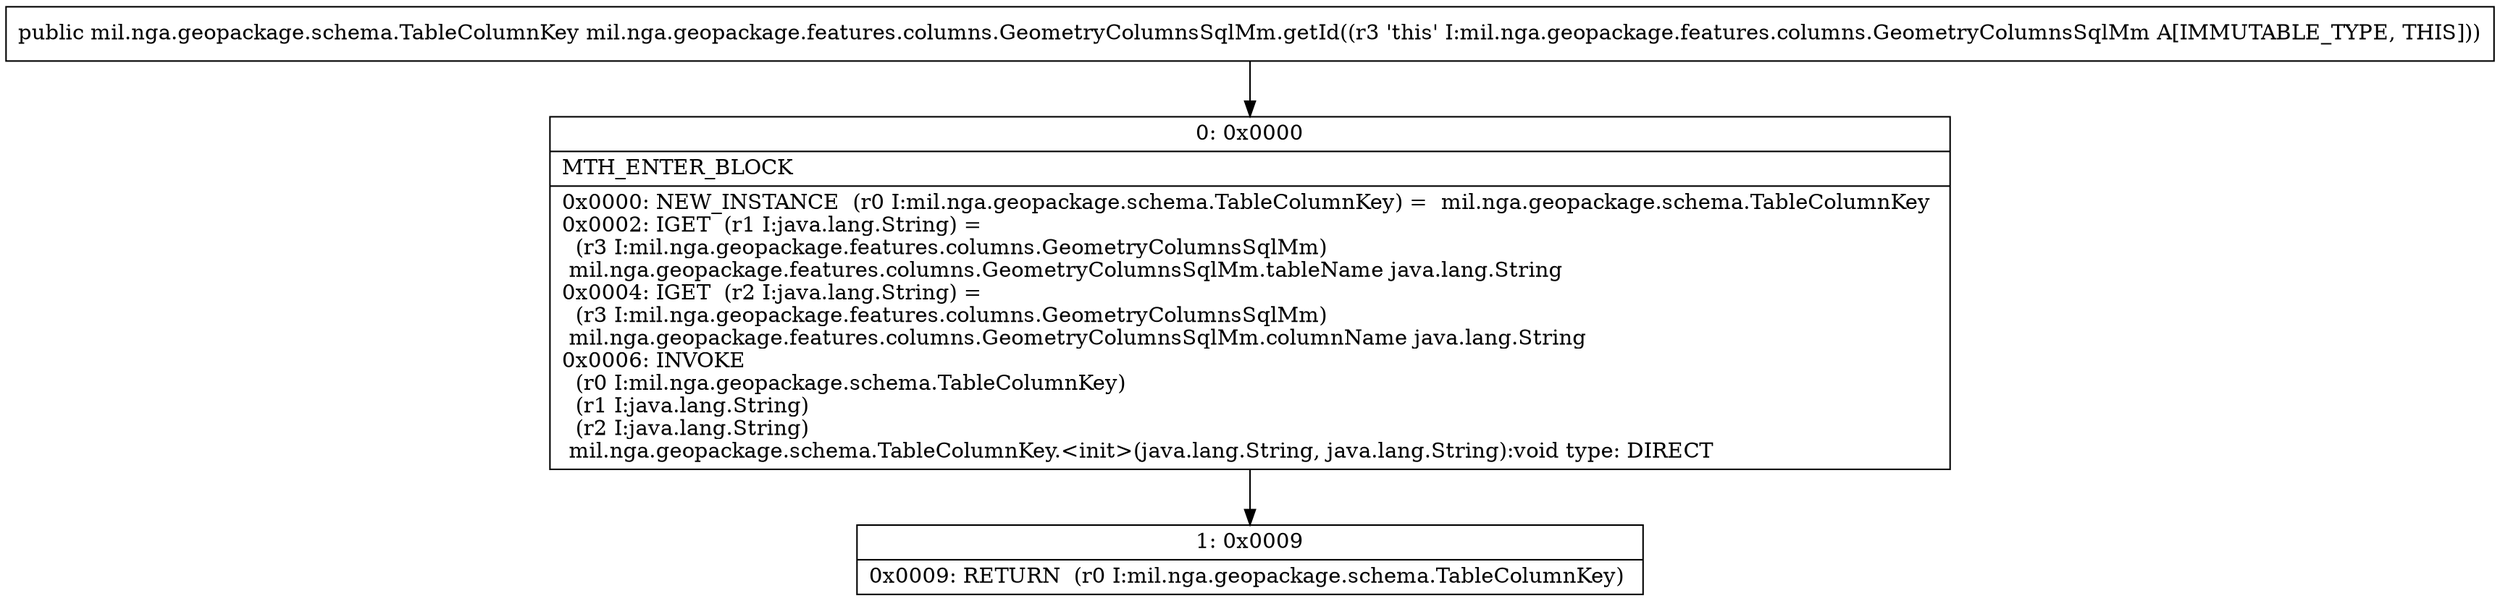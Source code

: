 digraph "CFG formil.nga.geopackage.features.columns.GeometryColumnsSqlMm.getId()Lmil\/nga\/geopackage\/schema\/TableColumnKey;" {
Node_0 [shape=record,label="{0\:\ 0x0000|MTH_ENTER_BLOCK\l|0x0000: NEW_INSTANCE  (r0 I:mil.nga.geopackage.schema.TableColumnKey) =  mil.nga.geopackage.schema.TableColumnKey \l0x0002: IGET  (r1 I:java.lang.String) = \l  (r3 I:mil.nga.geopackage.features.columns.GeometryColumnsSqlMm)\l mil.nga.geopackage.features.columns.GeometryColumnsSqlMm.tableName java.lang.String \l0x0004: IGET  (r2 I:java.lang.String) = \l  (r3 I:mil.nga.geopackage.features.columns.GeometryColumnsSqlMm)\l mil.nga.geopackage.features.columns.GeometryColumnsSqlMm.columnName java.lang.String \l0x0006: INVOKE  \l  (r0 I:mil.nga.geopackage.schema.TableColumnKey)\l  (r1 I:java.lang.String)\l  (r2 I:java.lang.String)\l mil.nga.geopackage.schema.TableColumnKey.\<init\>(java.lang.String, java.lang.String):void type: DIRECT \l}"];
Node_1 [shape=record,label="{1\:\ 0x0009|0x0009: RETURN  (r0 I:mil.nga.geopackage.schema.TableColumnKey) \l}"];
MethodNode[shape=record,label="{public mil.nga.geopackage.schema.TableColumnKey mil.nga.geopackage.features.columns.GeometryColumnsSqlMm.getId((r3 'this' I:mil.nga.geopackage.features.columns.GeometryColumnsSqlMm A[IMMUTABLE_TYPE, THIS])) }"];
MethodNode -> Node_0;
Node_0 -> Node_1;
}

